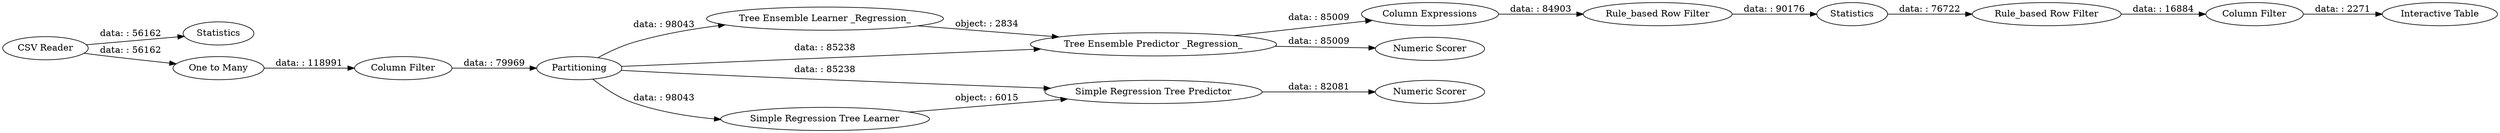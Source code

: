 digraph {
	"75696551684626677_26" [label="Interactive Table"]
	"75696551684626677_11" [label=Statistics]
	"75696551684626677_8" [label="Tree Ensemble Learner _Regression_"]
	"75696551684626677_12" [label="One to Many"]
	"-167463489712446569_21" [label=Statistics]
	"75696551684626677_18" [label="Simple Regression Tree Learner"]
	"-167463489712446569_24" [label="Rule_based Row Filter"]
	"75696551684626677_14" [label="Column Filter"]
	"75696551684626677_19" [label="Numeric Scorer"]
	"75696551684626677_16" [label="Numeric Scorer"]
	"-167463489712446569_25" [label="Column Filter"]
	"75696551684626677_9" [label="Tree Ensemble Predictor _Regression_"]
	"-167463489712446569_20" [label="Column Expressions"]
	"-167463489712446569_23" [label="Rule_based Row Filter"]
	"75696551684626677_4" [label=Partitioning]
	"75696551684626677_28" [label="CSV Reader"]
	"75696551684626677_17" [label="Simple Regression Tree Predictor"]
	"75696551684626677_4" -> "75696551684626677_8" [label="data: : 98043"]
	"-167463489712446569_25" -> "75696551684626677_26" [label="data: : 2271"]
	"-167463489712446569_21" -> "-167463489712446569_24" [label="data: : 76722"]
	"75696551684626677_28" -> "75696551684626677_12" [label="data: : 56162"]
	"75696551684626677_4" -> "75696551684626677_9" [label="data: : 85238"]
	"75696551684626677_4" -> "75696551684626677_17" [label="data: : 85238"]
	"75696551684626677_8" -> "75696551684626677_9" [label="object: : 2834"]
	"-167463489712446569_23" -> "-167463489712446569_21" [label="data: : 90176"]
	"75696551684626677_28" -> "75696551684626677_11" [label="data: : 56162"]
	"75696551684626677_9" -> "-167463489712446569_20" [label="data: : 85009"]
	"75696551684626677_12" -> "75696551684626677_14" [label="data: : 118991"]
	"75696551684626677_17" -> "75696551684626677_19" [label="data: : 82081"]
	"75696551684626677_18" -> "75696551684626677_17" [label="object: : 6015"]
	"75696551684626677_14" -> "75696551684626677_4" [label="data: : 79969"]
	"-167463489712446569_24" -> "-167463489712446569_25" [label="data: : 16884"]
	"75696551684626677_4" -> "75696551684626677_18" [label="data: : 98043"]
	"75696551684626677_9" -> "75696551684626677_16" [label="data: : 85009"]
	"-167463489712446569_20" -> "-167463489712446569_23" [label="data: : 84903"]
	rankdir=LR
}
